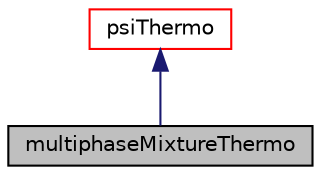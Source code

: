 digraph "multiphaseMixtureThermo"
{
  bgcolor="transparent";
  edge [fontname="Helvetica",fontsize="10",labelfontname="Helvetica",labelfontsize="10"];
  node [fontname="Helvetica",fontsize="10",shape=record];
  Node1 [label="multiphaseMixtureThermo",height=0.2,width=0.4,color="black", fillcolor="grey75", style="filled", fontcolor="black"];
  Node2 -> Node1 [dir="back",color="midnightblue",fontsize="10",style="solid",fontname="Helvetica"];
  Node2 [label="psiThermo",height=0.2,width=0.4,color="red",URL="$a02018.html",tooltip="Basic thermodynamic properties based on compressibility. "];
}
